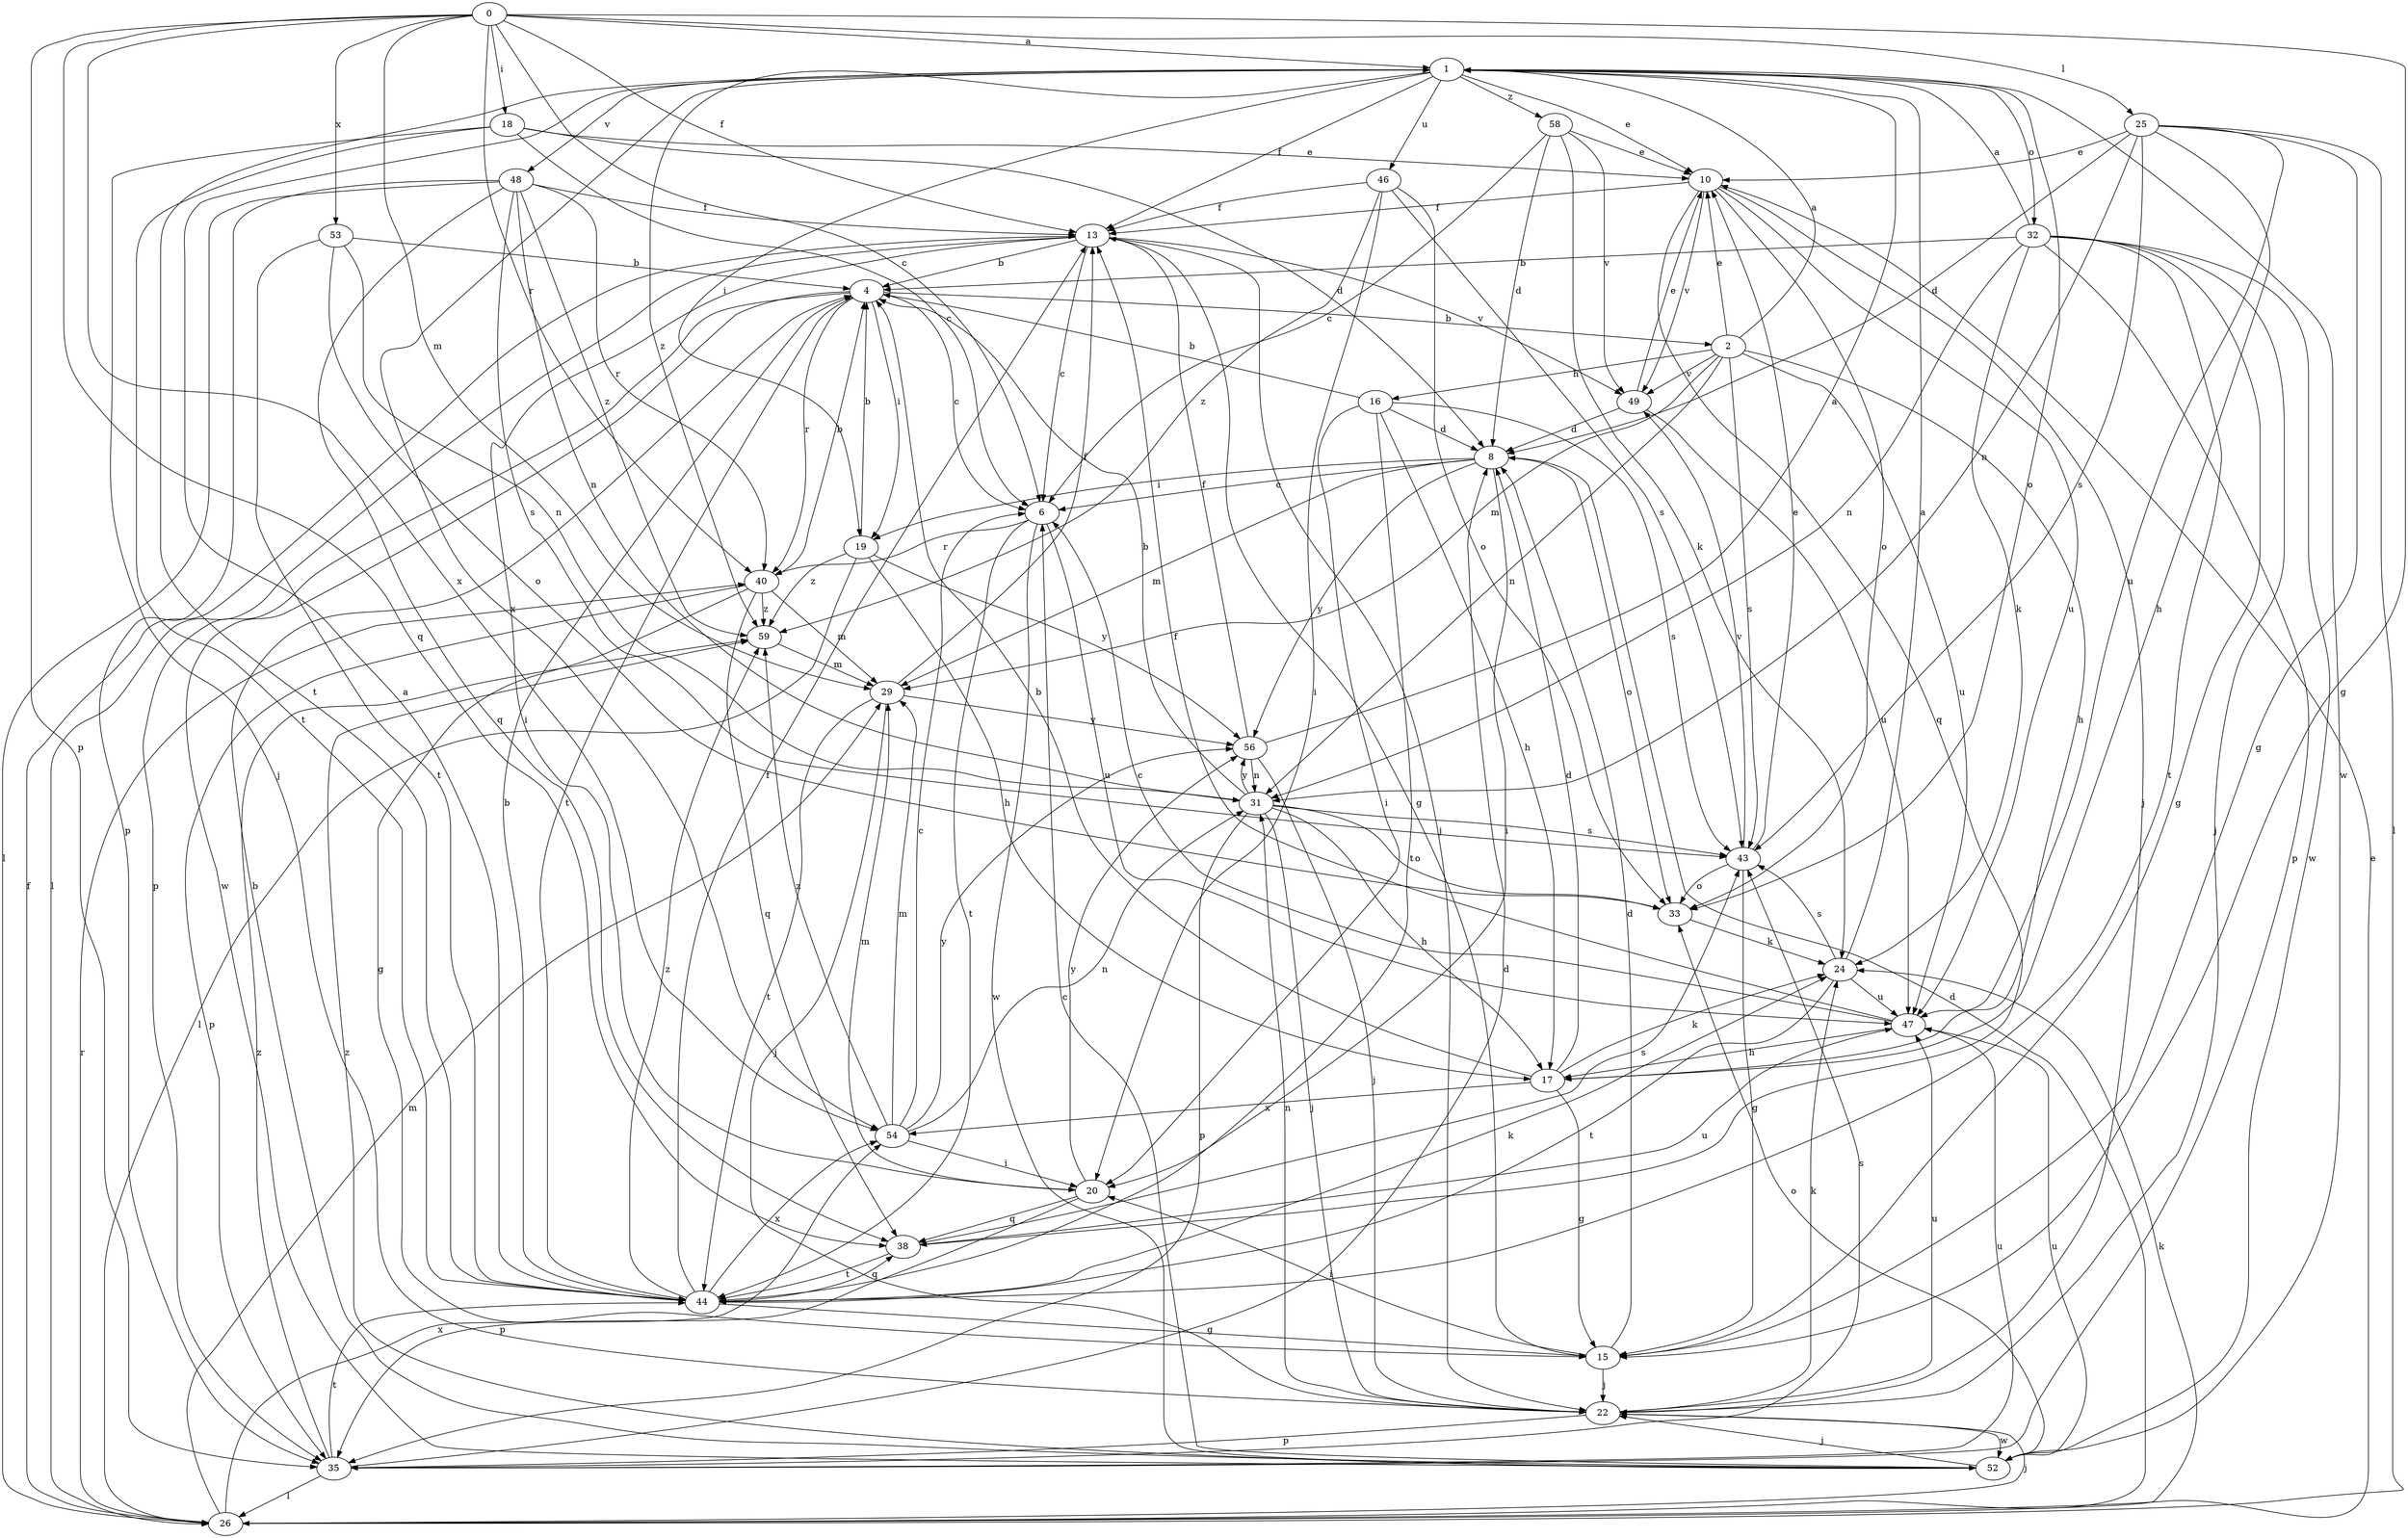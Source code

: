 strict digraph  {
0;
1;
2;
4;
6;
8;
10;
13;
15;
16;
17;
18;
19;
20;
22;
24;
25;
26;
29;
31;
32;
33;
35;
38;
40;
43;
44;
46;
47;
48;
49;
52;
53;
54;
56;
58;
59;
0 -> 1  [label=a];
0 -> 6  [label=c];
0 -> 13  [label=f];
0 -> 15  [label=g];
0 -> 18  [label=i];
0 -> 25  [label=l];
0 -> 29  [label=m];
0 -> 35  [label=p];
0 -> 38  [label=q];
0 -> 40  [label=r];
0 -> 53  [label=x];
0 -> 54  [label=x];
1 -> 10  [label=e];
1 -> 13  [label=f];
1 -> 19  [label=i];
1 -> 32  [label=o];
1 -> 33  [label=o];
1 -> 44  [label=t];
1 -> 46  [label=u];
1 -> 48  [label=v];
1 -> 52  [label=w];
1 -> 54  [label=x];
1 -> 58  [label=z];
1 -> 59  [label=z];
2 -> 1  [label=a];
2 -> 10  [label=e];
2 -> 16  [label=h];
2 -> 17  [label=h];
2 -> 29  [label=m];
2 -> 31  [label=n];
2 -> 43  [label=s];
2 -> 47  [label=u];
2 -> 49  [label=v];
4 -> 2  [label=b];
4 -> 6  [label=c];
4 -> 19  [label=i];
4 -> 35  [label=p];
4 -> 40  [label=r];
4 -> 44  [label=t];
4 -> 52  [label=w];
6 -> 40  [label=r];
6 -> 44  [label=t];
6 -> 47  [label=u];
6 -> 52  [label=w];
8 -> 6  [label=c];
8 -> 19  [label=i];
8 -> 20  [label=i];
8 -> 29  [label=m];
8 -> 33  [label=o];
8 -> 56  [label=y];
10 -> 13  [label=f];
10 -> 22  [label=j];
10 -> 33  [label=o];
10 -> 38  [label=q];
10 -> 47  [label=u];
10 -> 49  [label=v];
13 -> 4  [label=b];
13 -> 6  [label=c];
13 -> 15  [label=g];
13 -> 20  [label=i];
13 -> 22  [label=j];
13 -> 26  [label=l];
13 -> 49  [label=v];
15 -> 8  [label=d];
15 -> 20  [label=i];
15 -> 22  [label=j];
16 -> 4  [label=b];
16 -> 8  [label=d];
16 -> 17  [label=h];
16 -> 20  [label=i];
16 -> 43  [label=s];
16 -> 44  [label=t];
17 -> 4  [label=b];
17 -> 8  [label=d];
17 -> 15  [label=g];
17 -> 24  [label=k];
17 -> 54  [label=x];
18 -> 6  [label=c];
18 -> 8  [label=d];
18 -> 10  [label=e];
18 -> 22  [label=j];
18 -> 44  [label=t];
19 -> 4  [label=b];
19 -> 17  [label=h];
19 -> 26  [label=l];
19 -> 56  [label=y];
19 -> 59  [label=z];
20 -> 29  [label=m];
20 -> 35  [label=p];
20 -> 38  [label=q];
20 -> 56  [label=y];
22 -> 24  [label=k];
22 -> 31  [label=n];
22 -> 35  [label=p];
22 -> 47  [label=u];
22 -> 52  [label=w];
24 -> 1  [label=a];
24 -> 43  [label=s];
24 -> 44  [label=t];
24 -> 47  [label=u];
25 -> 8  [label=d];
25 -> 10  [label=e];
25 -> 15  [label=g];
25 -> 17  [label=h];
25 -> 26  [label=l];
25 -> 31  [label=n];
25 -> 43  [label=s];
25 -> 47  [label=u];
26 -> 8  [label=d];
26 -> 10  [label=e];
26 -> 13  [label=f];
26 -> 22  [label=j];
26 -> 24  [label=k];
26 -> 29  [label=m];
26 -> 40  [label=r];
26 -> 54  [label=x];
29 -> 13  [label=f];
29 -> 22  [label=j];
29 -> 44  [label=t];
29 -> 56  [label=y];
31 -> 4  [label=b];
31 -> 17  [label=h];
31 -> 22  [label=j];
31 -> 33  [label=o];
31 -> 35  [label=p];
31 -> 43  [label=s];
31 -> 56  [label=y];
32 -> 1  [label=a];
32 -> 4  [label=b];
32 -> 15  [label=g];
32 -> 22  [label=j];
32 -> 24  [label=k];
32 -> 31  [label=n];
32 -> 35  [label=p];
32 -> 44  [label=t];
32 -> 52  [label=w];
33 -> 24  [label=k];
35 -> 8  [label=d];
35 -> 26  [label=l];
35 -> 43  [label=s];
35 -> 44  [label=t];
35 -> 47  [label=u];
35 -> 59  [label=z];
38 -> 43  [label=s];
38 -> 44  [label=t];
38 -> 47  [label=u];
40 -> 4  [label=b];
40 -> 15  [label=g];
40 -> 29  [label=m];
40 -> 35  [label=p];
40 -> 38  [label=q];
40 -> 59  [label=z];
43 -> 10  [label=e];
43 -> 15  [label=g];
43 -> 33  [label=o];
43 -> 49  [label=v];
44 -> 1  [label=a];
44 -> 4  [label=b];
44 -> 13  [label=f];
44 -> 15  [label=g];
44 -> 24  [label=k];
44 -> 38  [label=q];
44 -> 54  [label=x];
44 -> 59  [label=z];
46 -> 13  [label=f];
46 -> 20  [label=i];
46 -> 33  [label=o];
46 -> 43  [label=s];
46 -> 59  [label=z];
47 -> 6  [label=c];
47 -> 13  [label=f];
47 -> 17  [label=h];
48 -> 13  [label=f];
48 -> 26  [label=l];
48 -> 31  [label=n];
48 -> 35  [label=p];
48 -> 38  [label=q];
48 -> 40  [label=r];
48 -> 43  [label=s];
48 -> 59  [label=z];
49 -> 8  [label=d];
49 -> 10  [label=e];
49 -> 47  [label=u];
52 -> 4  [label=b];
52 -> 6  [label=c];
52 -> 22  [label=j];
52 -> 33  [label=o];
52 -> 47  [label=u];
52 -> 59  [label=z];
53 -> 4  [label=b];
53 -> 31  [label=n];
53 -> 33  [label=o];
53 -> 44  [label=t];
54 -> 6  [label=c];
54 -> 20  [label=i];
54 -> 29  [label=m];
54 -> 31  [label=n];
54 -> 56  [label=y];
54 -> 59  [label=z];
56 -> 1  [label=a];
56 -> 13  [label=f];
56 -> 22  [label=j];
56 -> 31  [label=n];
58 -> 6  [label=c];
58 -> 8  [label=d];
58 -> 10  [label=e];
58 -> 24  [label=k];
58 -> 49  [label=v];
59 -> 29  [label=m];
}
